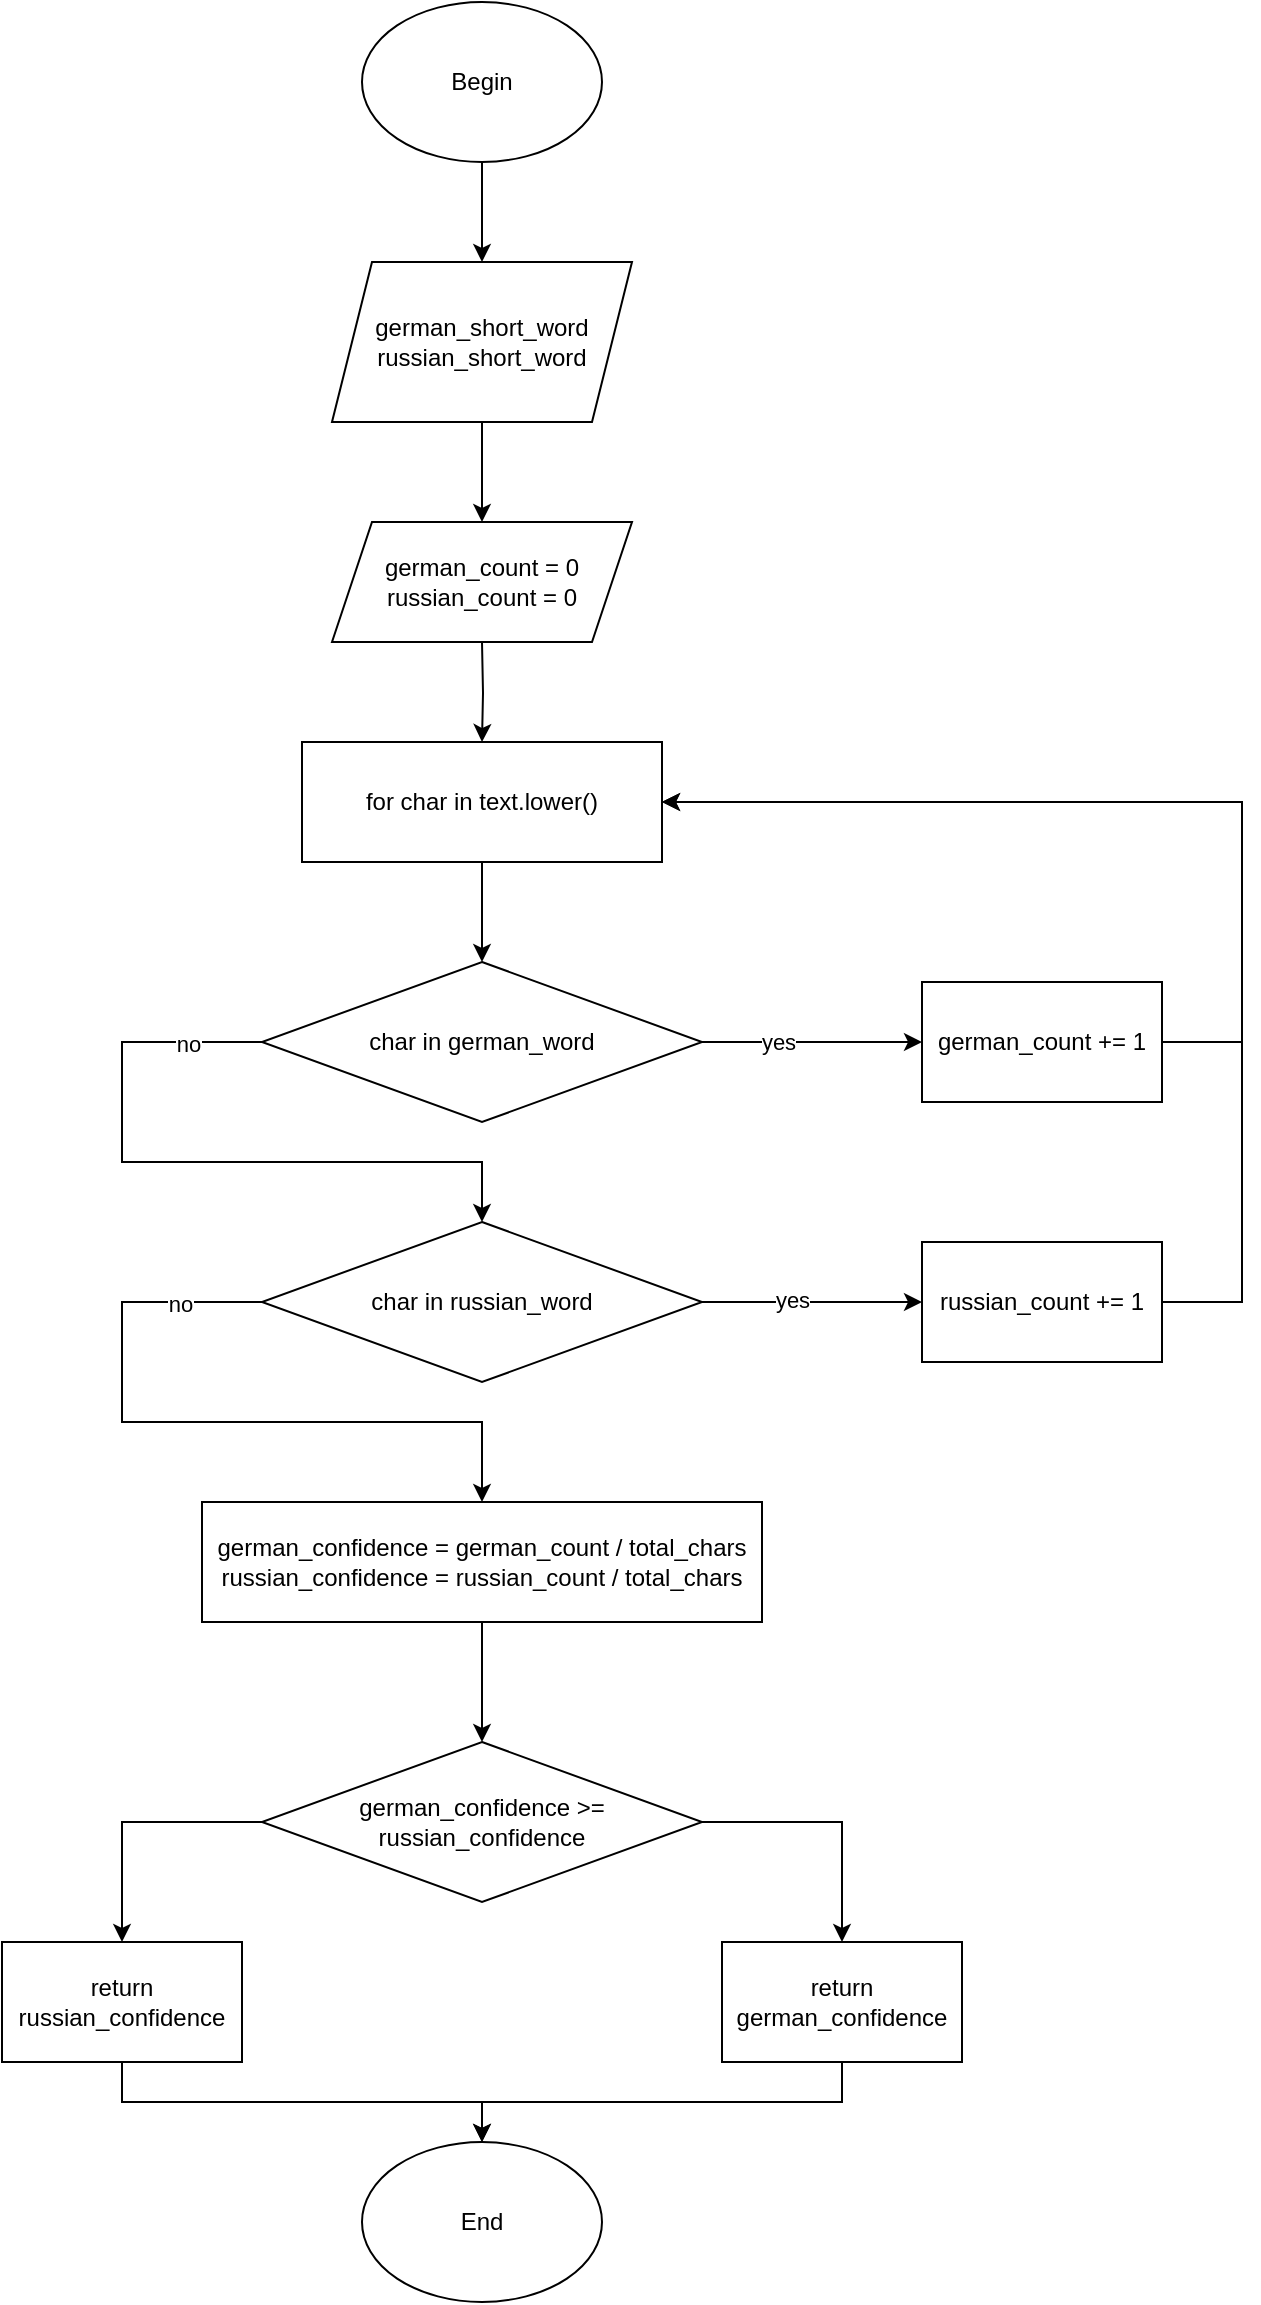 <mxfile version="22.1.2" type="device">
  <diagram name="Page-1" id="Ma0rX8Xs6on9o0V8Y3Ux">
    <mxGraphModel dx="909" dy="628" grid="1" gridSize="10" guides="1" tooltips="1" connect="1" arrows="1" fold="1" page="1" pageScale="1" pageWidth="850" pageHeight="1100" math="0" shadow="0">
      <root>
        <mxCell id="0" />
        <mxCell id="1" parent="0" />
        <mxCell id="7I0AICs2IUuTaOEYn5is-3" style="edgeStyle=orthogonalEdgeStyle;rounded=0;orthogonalLoop=1;jettySize=auto;html=1;" parent="1" source="7I0AICs2IUuTaOEYn5is-1" target="7I0AICs2IUuTaOEYn5is-2" edge="1">
          <mxGeometry relative="1" as="geometry" />
        </mxCell>
        <mxCell id="7I0AICs2IUuTaOEYn5is-1" value="Begin" style="ellipse;whiteSpace=wrap;html=1;" parent="1" vertex="1">
          <mxGeometry x="320" y="40" width="120" height="80" as="geometry" />
        </mxCell>
        <mxCell id="7I0AICs2IUuTaOEYn5is-5" style="edgeStyle=orthogonalEdgeStyle;rounded=0;orthogonalLoop=1;jettySize=auto;html=1;" parent="1" source="7I0AICs2IUuTaOEYn5is-2" edge="1">
          <mxGeometry relative="1" as="geometry">
            <mxPoint x="380" y="300" as="targetPoint" />
          </mxGeometry>
        </mxCell>
        <mxCell id="7I0AICs2IUuTaOEYn5is-2" value="german_short_word&lt;br&gt;russian_short_word" style="shape=parallelogram;perimeter=parallelogramPerimeter;whiteSpace=wrap;html=1;fixedSize=1;" parent="1" vertex="1">
          <mxGeometry x="305" y="170" width="150" height="80" as="geometry" />
        </mxCell>
        <mxCell id="7I0AICs2IUuTaOEYn5is-7" style="edgeStyle=orthogonalEdgeStyle;rounded=0;orthogonalLoop=1;jettySize=auto;html=1;" parent="1" target="7I0AICs2IUuTaOEYn5is-6" edge="1">
          <mxGeometry relative="1" as="geometry">
            <mxPoint x="380" y="360" as="sourcePoint" />
          </mxGeometry>
        </mxCell>
        <mxCell id="7I0AICs2IUuTaOEYn5is-20" style="edgeStyle=orthogonalEdgeStyle;rounded=0;orthogonalLoop=1;jettySize=auto;html=1;" parent="1" source="7I0AICs2IUuTaOEYn5is-6" target="7I0AICs2IUuTaOEYn5is-8" edge="1">
          <mxGeometry relative="1" as="geometry" />
        </mxCell>
        <mxCell id="7I0AICs2IUuTaOEYn5is-6" value="for char in text.lower()" style="rounded=0;whiteSpace=wrap;html=1;" parent="1" vertex="1">
          <mxGeometry x="290" y="410" width="180" height="60" as="geometry" />
        </mxCell>
        <mxCell id="7I0AICs2IUuTaOEYn5is-15" style="edgeStyle=orthogonalEdgeStyle;rounded=0;orthogonalLoop=1;jettySize=auto;html=1;" parent="1" source="7I0AICs2IUuTaOEYn5is-8" target="7I0AICs2IUuTaOEYn5is-9" edge="1">
          <mxGeometry relative="1" as="geometry" />
        </mxCell>
        <mxCell id="7I0AICs2IUuTaOEYn5is-19" value="yes" style="edgeLabel;html=1;align=center;verticalAlign=middle;resizable=0;points=[];" parent="7I0AICs2IUuTaOEYn5is-15" vertex="1" connectable="0">
          <mxGeometry x="-0.32" relative="1" as="geometry">
            <mxPoint as="offset" />
          </mxGeometry>
        </mxCell>
        <mxCell id="7I0AICs2IUuTaOEYn5is-21" style="edgeStyle=orthogonalEdgeStyle;rounded=0;orthogonalLoop=1;jettySize=auto;html=1;" parent="1" source="7I0AICs2IUuTaOEYn5is-8" target="7I0AICs2IUuTaOEYn5is-11" edge="1">
          <mxGeometry relative="1" as="geometry">
            <Array as="points">
              <mxPoint x="200" y="560" />
              <mxPoint x="200" y="620" />
              <mxPoint x="380" y="620" />
            </Array>
          </mxGeometry>
        </mxCell>
        <mxCell id="mgRzMiaPKl92y2g9_rdM-6" value="no" style="edgeLabel;html=1;align=center;verticalAlign=middle;resizable=0;points=[];" vertex="1" connectable="0" parent="7I0AICs2IUuTaOEYn5is-21">
          <mxGeometry x="-0.779" y="1" relative="1" as="geometry">
            <mxPoint as="offset" />
          </mxGeometry>
        </mxCell>
        <mxCell id="7I0AICs2IUuTaOEYn5is-8" value="char in german_word" style="rhombus;whiteSpace=wrap;html=1;" parent="1" vertex="1">
          <mxGeometry x="270" y="520" width="220" height="80" as="geometry" />
        </mxCell>
        <mxCell id="mgRzMiaPKl92y2g9_rdM-3" style="edgeStyle=orthogonalEdgeStyle;rounded=0;orthogonalLoop=1;jettySize=auto;html=1;entryX=1;entryY=0.5;entryDx=0;entryDy=0;" edge="1" parent="1" source="7I0AICs2IUuTaOEYn5is-9" target="7I0AICs2IUuTaOEYn5is-6">
          <mxGeometry relative="1" as="geometry">
            <Array as="points">
              <mxPoint x="760" y="560" />
              <mxPoint x="760" y="440" />
            </Array>
          </mxGeometry>
        </mxCell>
        <mxCell id="7I0AICs2IUuTaOEYn5is-9" value="german_count += 1" style="rounded=0;whiteSpace=wrap;html=1;" parent="1" vertex="1">
          <mxGeometry x="600" y="530" width="120" height="60" as="geometry" />
        </mxCell>
        <mxCell id="7I0AICs2IUuTaOEYn5is-14" style="edgeStyle=orthogonalEdgeStyle;rounded=0;orthogonalLoop=1;jettySize=auto;html=1;entryX=0;entryY=0.5;entryDx=0;entryDy=0;" parent="1" source="7I0AICs2IUuTaOEYn5is-11" target="7I0AICs2IUuTaOEYn5is-12" edge="1">
          <mxGeometry relative="1" as="geometry" />
        </mxCell>
        <mxCell id="7I0AICs2IUuTaOEYn5is-18" value="yes" style="edgeLabel;html=1;align=center;verticalAlign=middle;resizable=0;points=[];" parent="7I0AICs2IUuTaOEYn5is-14" vertex="1" connectable="0">
          <mxGeometry x="-0.187" y="1" relative="1" as="geometry">
            <mxPoint as="offset" />
          </mxGeometry>
        </mxCell>
        <mxCell id="7I0AICs2IUuTaOEYn5is-23" style="edgeStyle=orthogonalEdgeStyle;rounded=0;orthogonalLoop=1;jettySize=auto;html=1;" parent="1" source="7I0AICs2IUuTaOEYn5is-11" target="7I0AICs2IUuTaOEYn5is-22" edge="1">
          <mxGeometry relative="1" as="geometry">
            <Array as="points">
              <mxPoint x="200" y="690" />
              <mxPoint x="200" y="750" />
              <mxPoint x="380" y="750" />
            </Array>
          </mxGeometry>
        </mxCell>
        <mxCell id="mgRzMiaPKl92y2g9_rdM-5" value="no" style="edgeLabel;html=1;align=center;verticalAlign=middle;resizable=0;points=[];" vertex="1" connectable="0" parent="7I0AICs2IUuTaOEYn5is-23">
          <mxGeometry x="-0.763" y="1" relative="1" as="geometry">
            <mxPoint as="offset" />
          </mxGeometry>
        </mxCell>
        <mxCell id="7I0AICs2IUuTaOEYn5is-11" value="char in russian_word" style="rhombus;whiteSpace=wrap;html=1;" parent="1" vertex="1">
          <mxGeometry x="270" y="650" width="220" height="80" as="geometry" />
        </mxCell>
        <mxCell id="mgRzMiaPKl92y2g9_rdM-4" style="edgeStyle=orthogonalEdgeStyle;rounded=0;orthogonalLoop=1;jettySize=auto;html=1;entryX=1;entryY=0.5;entryDx=0;entryDy=0;" edge="1" parent="1" source="7I0AICs2IUuTaOEYn5is-12" target="7I0AICs2IUuTaOEYn5is-6">
          <mxGeometry relative="1" as="geometry">
            <Array as="points">
              <mxPoint x="760" y="690" />
              <mxPoint x="760" y="440" />
            </Array>
          </mxGeometry>
        </mxCell>
        <mxCell id="7I0AICs2IUuTaOEYn5is-12" value="russian_count += 1" style="rounded=0;whiteSpace=wrap;html=1;" parent="1" vertex="1">
          <mxGeometry x="600" y="660" width="120" height="60" as="geometry" />
        </mxCell>
        <mxCell id="mgRzMiaPKl92y2g9_rdM-8" style="edgeStyle=orthogonalEdgeStyle;rounded=0;orthogonalLoop=1;jettySize=auto;html=1;" edge="1" parent="1" source="7I0AICs2IUuTaOEYn5is-22" target="mgRzMiaPKl92y2g9_rdM-7">
          <mxGeometry relative="1" as="geometry" />
        </mxCell>
        <mxCell id="7I0AICs2IUuTaOEYn5is-22" value="german_confidence = german_count / total_chars&lt;br&gt;russian_confidence = russian_count / total_chars" style="rounded=0;whiteSpace=wrap;html=1;" parent="1" vertex="1">
          <mxGeometry x="240" y="790" width="280" height="60" as="geometry" />
        </mxCell>
        <mxCell id="mgRzMiaPKl92y2g9_rdM-1" value="german_count = 0&lt;br&gt;russian_count = 0" style="shape=parallelogram;perimeter=parallelogramPerimeter;whiteSpace=wrap;html=1;fixedSize=1;" vertex="1" parent="1">
          <mxGeometry x="305" y="300" width="150" height="60" as="geometry" />
        </mxCell>
        <mxCell id="mgRzMiaPKl92y2g9_rdM-12" style="edgeStyle=orthogonalEdgeStyle;rounded=0;orthogonalLoop=1;jettySize=auto;html=1;" edge="1" parent="1" source="mgRzMiaPKl92y2g9_rdM-7" target="mgRzMiaPKl92y2g9_rdM-11">
          <mxGeometry relative="1" as="geometry" />
        </mxCell>
        <mxCell id="mgRzMiaPKl92y2g9_rdM-13" style="edgeStyle=orthogonalEdgeStyle;rounded=0;orthogonalLoop=1;jettySize=auto;html=1;" edge="1" parent="1" source="mgRzMiaPKl92y2g9_rdM-7" target="mgRzMiaPKl92y2g9_rdM-9">
          <mxGeometry relative="1" as="geometry" />
        </mxCell>
        <mxCell id="mgRzMiaPKl92y2g9_rdM-7" value="german_confidence &amp;gt;= russian_confidence" style="rhombus;whiteSpace=wrap;html=1;" vertex="1" parent="1">
          <mxGeometry x="270" y="910" width="220" height="80" as="geometry" />
        </mxCell>
        <mxCell id="mgRzMiaPKl92y2g9_rdM-15" style="edgeStyle=orthogonalEdgeStyle;rounded=0;orthogonalLoop=1;jettySize=auto;html=1;" edge="1" parent="1" source="mgRzMiaPKl92y2g9_rdM-9" target="mgRzMiaPKl92y2g9_rdM-14">
          <mxGeometry relative="1" as="geometry">
            <Array as="points">
              <mxPoint x="200" y="1090" />
              <mxPoint x="380" y="1090" />
            </Array>
          </mxGeometry>
        </mxCell>
        <mxCell id="mgRzMiaPKl92y2g9_rdM-9" value="return russian_confidence" style="rounded=0;whiteSpace=wrap;html=1;" vertex="1" parent="1">
          <mxGeometry x="140" y="1010" width="120" height="60" as="geometry" />
        </mxCell>
        <mxCell id="mgRzMiaPKl92y2g9_rdM-16" style="edgeStyle=orthogonalEdgeStyle;rounded=0;orthogonalLoop=1;jettySize=auto;html=1;" edge="1" parent="1" source="mgRzMiaPKl92y2g9_rdM-11" target="mgRzMiaPKl92y2g9_rdM-14">
          <mxGeometry relative="1" as="geometry">
            <Array as="points">
              <mxPoint x="560" y="1090" />
              <mxPoint x="380" y="1090" />
            </Array>
          </mxGeometry>
        </mxCell>
        <mxCell id="mgRzMiaPKl92y2g9_rdM-11" value="return german_confidence" style="rounded=0;whiteSpace=wrap;html=1;" vertex="1" parent="1">
          <mxGeometry x="500" y="1010" width="120" height="60" as="geometry" />
        </mxCell>
        <mxCell id="mgRzMiaPKl92y2g9_rdM-14" value="End" style="ellipse;whiteSpace=wrap;html=1;" vertex="1" parent="1">
          <mxGeometry x="320" y="1110" width="120" height="80" as="geometry" />
        </mxCell>
      </root>
    </mxGraphModel>
  </diagram>
</mxfile>
